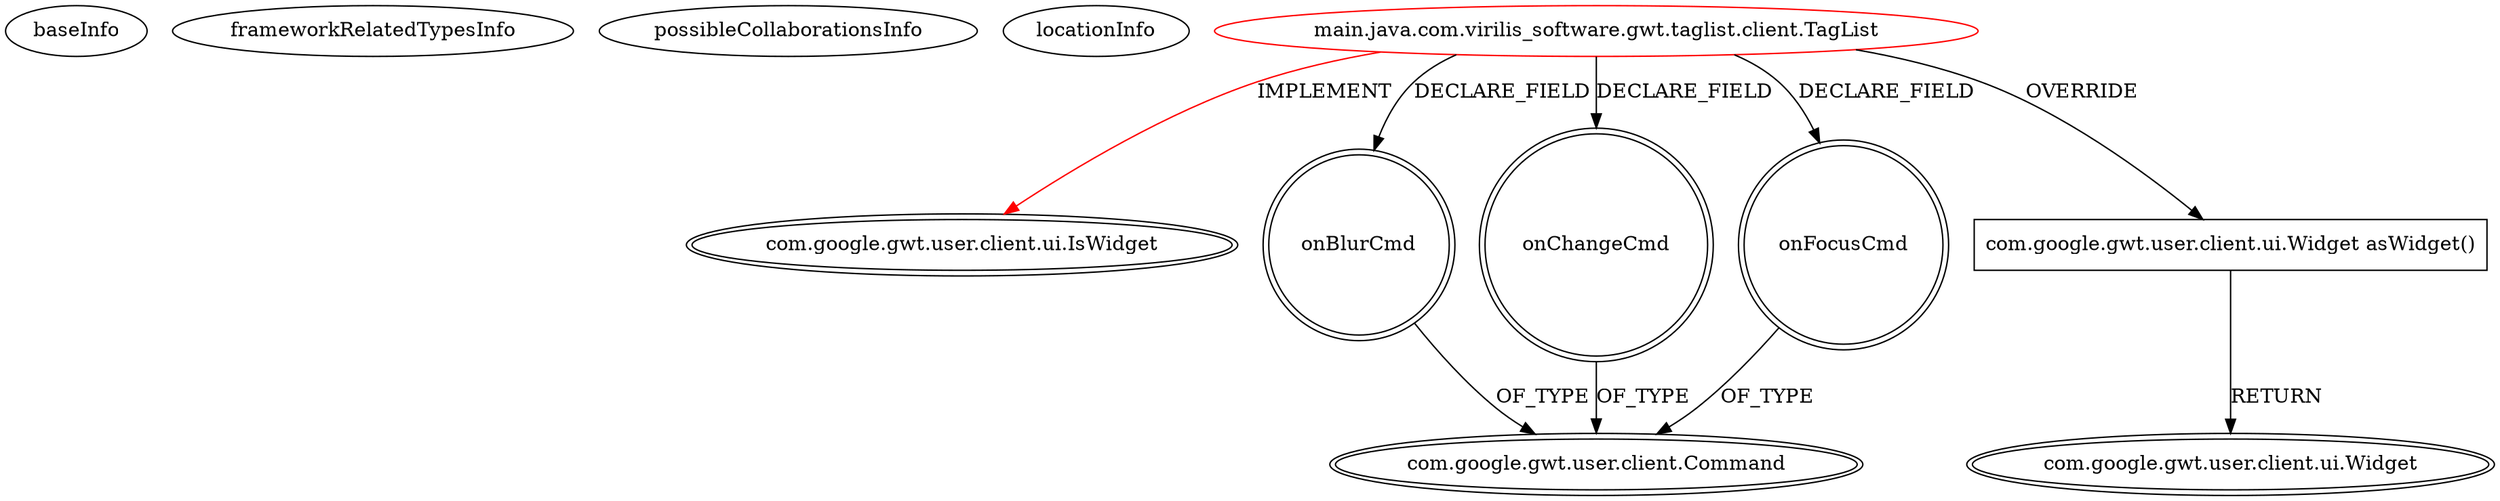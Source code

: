 digraph {
baseInfo[graphId=1028,category="extension_graph",isAnonymous=false,possibleRelation=false]
frameworkRelatedTypesInfo[0="com.google.gwt.user.client.ui.IsWidget"]
possibleCollaborationsInfo[]
locationInfo[projectName="cbopp-gwt-taglist",filePath="/cbopp-gwt-taglist/gwt-taglist-master/src/main/java/com/virilis_software/gwt/taglist/client/TagList.java",contextSignature="TagList",graphId="1028"]
0[label="main.java.com.virilis_software.gwt.taglist.client.TagList",vertexType="ROOT_CLIENT_CLASS_DECLARATION",isFrameworkType=false,color=red]
1[label="com.google.gwt.user.client.ui.IsWidget",vertexType="FRAMEWORK_INTERFACE_TYPE",isFrameworkType=true,peripheries=2]
2[label="onBlurCmd",vertexType="FIELD_DECLARATION",isFrameworkType=true,peripheries=2,shape=circle]
3[label="com.google.gwt.user.client.Command",vertexType="FRAMEWORK_INTERFACE_TYPE",isFrameworkType=true,peripheries=2]
4[label="onChangeCmd",vertexType="FIELD_DECLARATION",isFrameworkType=true,peripheries=2,shape=circle]
6[label="onFocusCmd",vertexType="FIELD_DECLARATION",isFrameworkType=true,peripheries=2,shape=circle]
8[label="com.google.gwt.user.client.ui.Widget asWidget()",vertexType="OVERRIDING_METHOD_DECLARATION",isFrameworkType=false,shape=box]
9[label="com.google.gwt.user.client.ui.Widget",vertexType="FRAMEWORK_CLASS_TYPE",isFrameworkType=true,peripheries=2]
0->1[label="IMPLEMENT",color=red]
0->2[label="DECLARE_FIELD"]
2->3[label="OF_TYPE"]
0->4[label="DECLARE_FIELD"]
4->3[label="OF_TYPE"]
0->6[label="DECLARE_FIELD"]
6->3[label="OF_TYPE"]
0->8[label="OVERRIDE"]
8->9[label="RETURN"]
}
